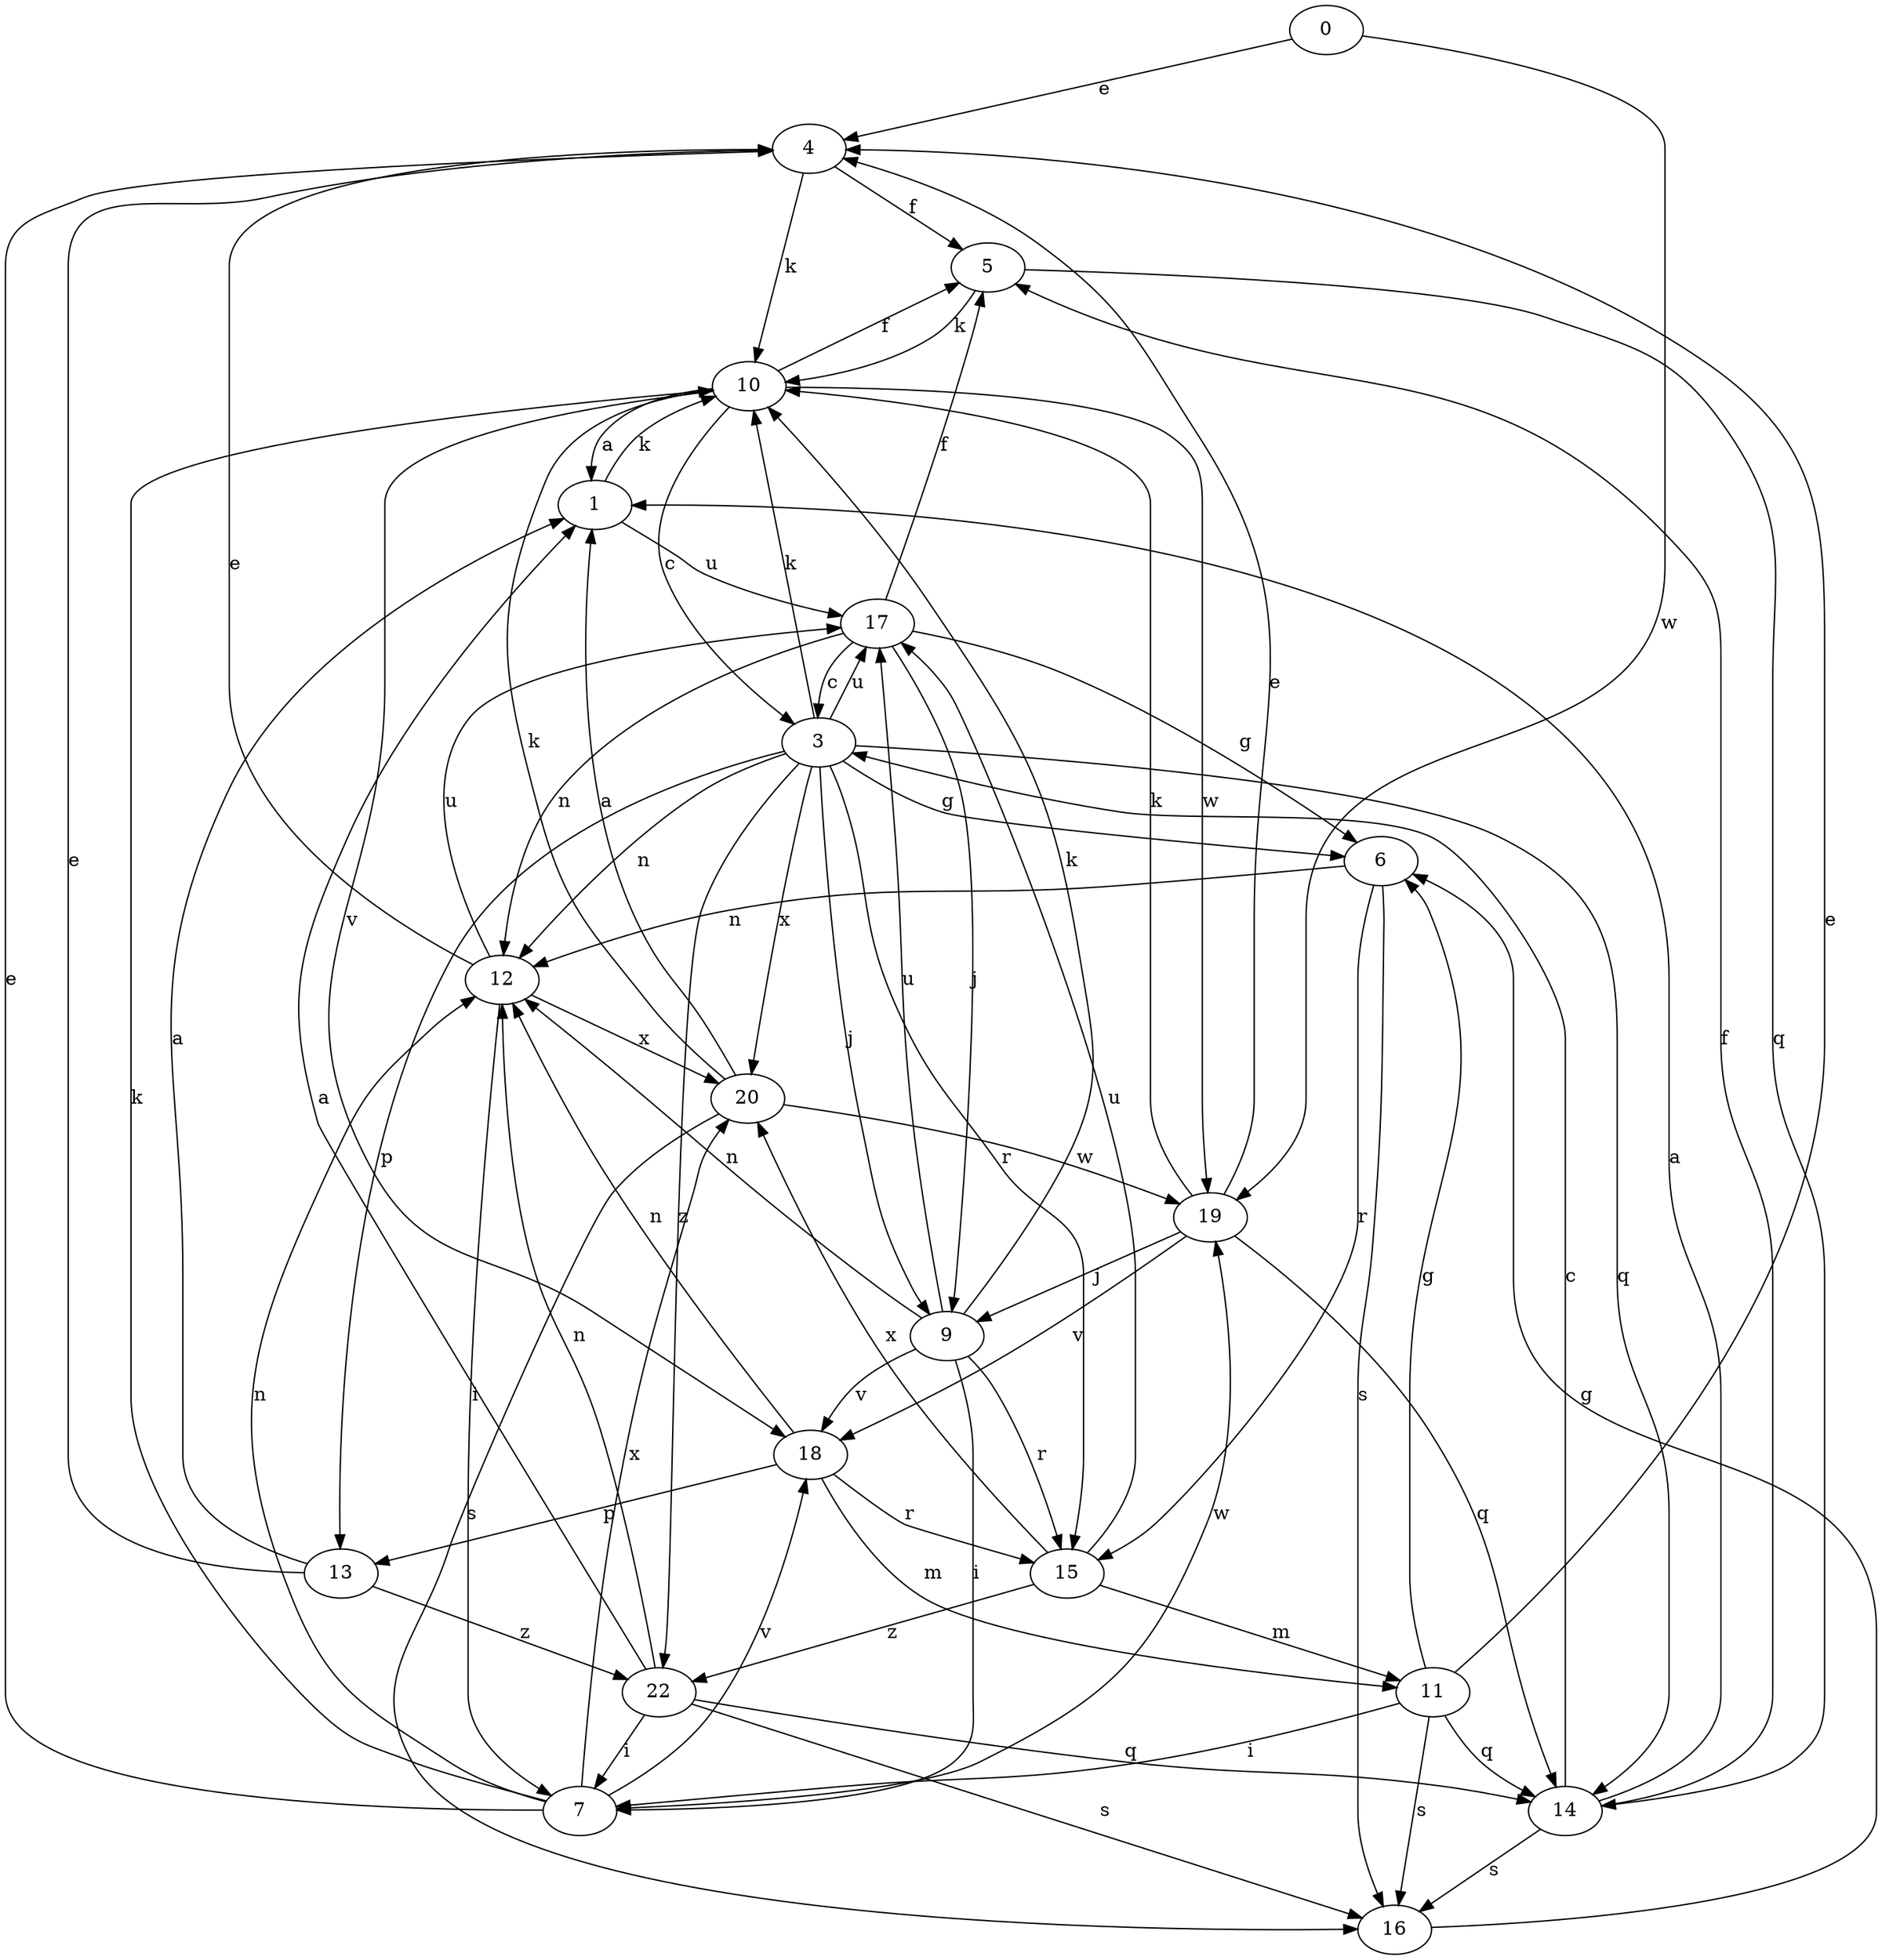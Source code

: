 strict digraph  {
0;
1;
3;
4;
5;
6;
7;
9;
10;
11;
12;
13;
14;
15;
16;
17;
18;
19;
20;
22;
0 -> 4  [label=e];
0 -> 19  [label=w];
1 -> 10  [label=k];
1 -> 17  [label=u];
3 -> 6  [label=g];
3 -> 9  [label=j];
3 -> 10  [label=k];
3 -> 12  [label=n];
3 -> 13  [label=p];
3 -> 14  [label=q];
3 -> 15  [label=r];
3 -> 17  [label=u];
3 -> 20  [label=x];
3 -> 22  [label=z];
4 -> 5  [label=f];
4 -> 10  [label=k];
5 -> 10  [label=k];
5 -> 14  [label=q];
6 -> 12  [label=n];
6 -> 15  [label=r];
6 -> 16  [label=s];
7 -> 4  [label=e];
7 -> 10  [label=k];
7 -> 12  [label=n];
7 -> 18  [label=v];
7 -> 19  [label=w];
7 -> 20  [label=x];
9 -> 7  [label=i];
9 -> 10  [label=k];
9 -> 12  [label=n];
9 -> 15  [label=r];
9 -> 17  [label=u];
9 -> 18  [label=v];
10 -> 1  [label=a];
10 -> 3  [label=c];
10 -> 5  [label=f];
10 -> 18  [label=v];
10 -> 19  [label=w];
11 -> 4  [label=e];
11 -> 6  [label=g];
11 -> 7  [label=i];
11 -> 14  [label=q];
11 -> 16  [label=s];
12 -> 4  [label=e];
12 -> 7  [label=i];
12 -> 17  [label=u];
12 -> 20  [label=x];
13 -> 1  [label=a];
13 -> 4  [label=e];
13 -> 22  [label=z];
14 -> 1  [label=a];
14 -> 3  [label=c];
14 -> 5  [label=f];
14 -> 16  [label=s];
15 -> 11  [label=m];
15 -> 17  [label=u];
15 -> 20  [label=x];
15 -> 22  [label=z];
16 -> 6  [label=g];
17 -> 3  [label=c];
17 -> 5  [label=f];
17 -> 6  [label=g];
17 -> 9  [label=j];
17 -> 12  [label=n];
18 -> 11  [label=m];
18 -> 12  [label=n];
18 -> 13  [label=p];
18 -> 15  [label=r];
19 -> 4  [label=e];
19 -> 9  [label=j];
19 -> 10  [label=k];
19 -> 14  [label=q];
19 -> 18  [label=v];
20 -> 1  [label=a];
20 -> 10  [label=k];
20 -> 16  [label=s];
20 -> 19  [label=w];
22 -> 1  [label=a];
22 -> 7  [label=i];
22 -> 12  [label=n];
22 -> 14  [label=q];
22 -> 16  [label=s];
}
